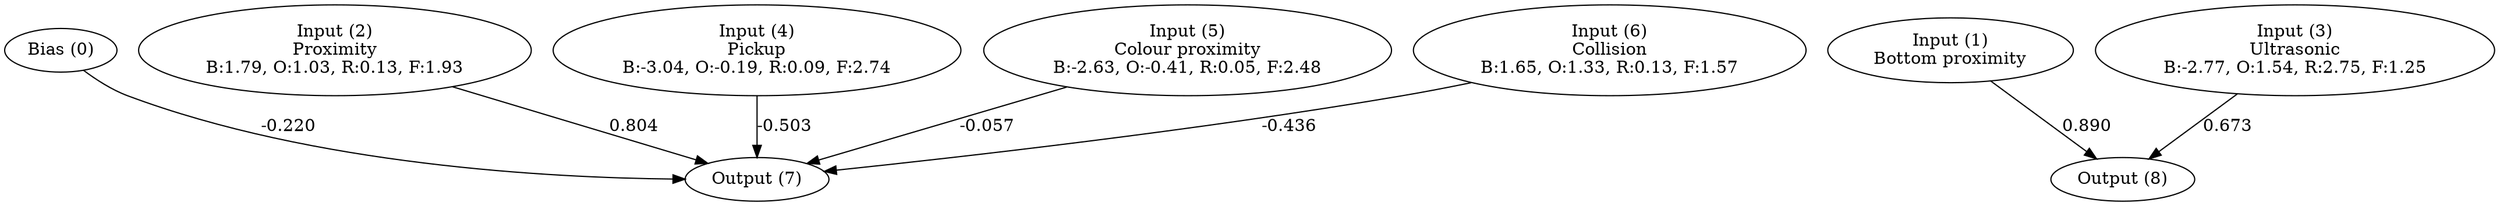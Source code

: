 digraph G {
  0 [ label="Bias (0)" ];
  1 [ label="Input (1)\nBottom proximity" ];
  2 [ label="Input (2)\nProximity\nB:1.79, O:1.03, R:0.13, F:1.93" ];
  3 [ label="Input (3)\nUltrasonic\nB:-2.77, O:1.54, R:2.75, F:1.25" ];
  4 [ label="Input (4)\nPickup\nB:-3.04, O:-0.19, R:0.09, F:2.74" ];
  5 [ label="Input (5)\nColour proximity\nB:-2.63, O:-0.41, R:0.05, F:2.48" ];
  6 [ label="Input (6)\nCollision\nB:1.65, O:1.33, R:0.13, F:1.57" ];
  7 [ label="Output (7)" ];
  8 [ label="Output (8)" ];
  { rank=same 0 1 2 3 4 5 6 }
  { rank=same 7 8 }
  0 -> 7 [ label="-0.220" ];
  1 -> 8 [ label="0.890" ];
  2 -> 7 [ label="0.804" ];
  3 -> 8 [ label="0.673" ];
  4 -> 7 [ label="-0.503" ];
  5 -> 7 [ label="-0.057" ];
  6 -> 7 [ label="-0.436" ];
}
